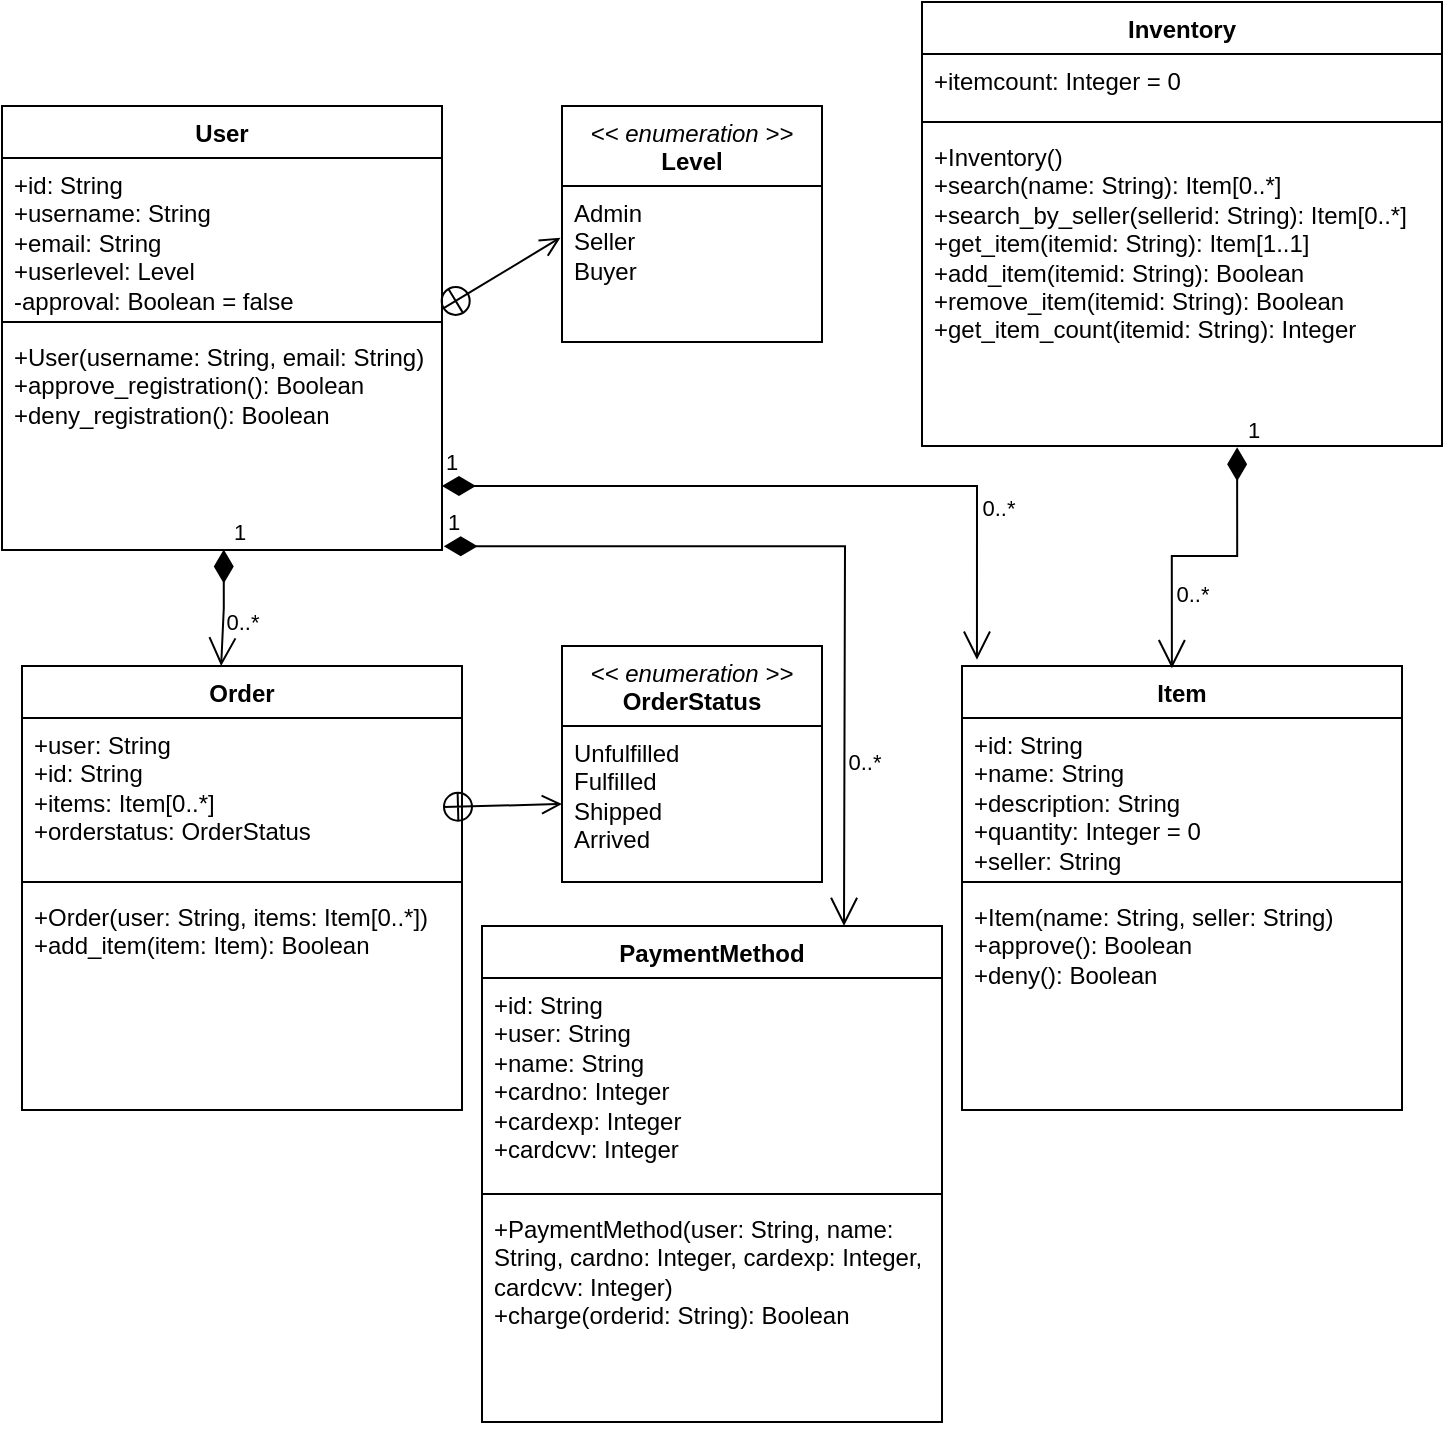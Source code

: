 <mxfile version="24.7.17">
  <diagram name="Page-1" id="c4acf3e9-155e-7222-9cf6-157b1a14988f">
    <mxGraphModel dx="1195" dy="764" grid="1" gridSize="10" guides="1" tooltips="1" connect="1" arrows="1" fold="1" page="1" pageScale="1" pageWidth="850" pageHeight="1100" background="none" math="0" shadow="0">
      <root>
        <mxCell id="0" />
        <mxCell id="1" parent="0" />
        <mxCell id="Z_GyuDmzpreW9gQNdIOl-5" value="User" style="swimlane;fontStyle=1;align=center;verticalAlign=top;childLayout=stackLayout;horizontal=1;startSize=26;horizontalStack=0;resizeParent=1;resizeParentMax=0;resizeLast=0;collapsible=1;marginBottom=0;whiteSpace=wrap;html=1;" vertex="1" parent="1">
          <mxGeometry x="40" y="80" width="220" height="222" as="geometry" />
        </mxCell>
        <mxCell id="Z_GyuDmzpreW9gQNdIOl-6" value="&lt;div&gt;+id: String&lt;/div&gt;&lt;div&gt;+username: String&lt;/div&gt;&lt;div&gt;+email: String&lt;/div&gt;&lt;div&gt;+userlevel: Level&lt;br&gt;&lt;/div&gt;&lt;div&gt;-approval: Boolean = false&lt;br&gt;&lt;/div&gt;" style="text;strokeColor=none;fillColor=none;align=left;verticalAlign=top;spacingLeft=4;spacingRight=4;overflow=hidden;rotatable=0;points=[[0,0.5],[1,0.5]];portConstraint=eastwest;whiteSpace=wrap;html=1;" vertex="1" parent="Z_GyuDmzpreW9gQNdIOl-5">
          <mxGeometry y="26" width="220" height="78" as="geometry" />
        </mxCell>
        <mxCell id="Z_GyuDmzpreW9gQNdIOl-7" value="" style="line;strokeWidth=1;fillColor=none;align=left;verticalAlign=middle;spacingTop=-1;spacingLeft=3;spacingRight=3;rotatable=0;labelPosition=right;points=[];portConstraint=eastwest;strokeColor=inherit;" vertex="1" parent="Z_GyuDmzpreW9gQNdIOl-5">
          <mxGeometry y="104" width="220" height="8" as="geometry" />
        </mxCell>
        <mxCell id="Z_GyuDmzpreW9gQNdIOl-8" value="&lt;div&gt;+User(username: String, email: String)&lt;/div&gt;&lt;div&gt;+approve_registration(): Boolean&lt;/div&gt;&lt;div&gt;+deny_registration(): Boolean&lt;br&gt;&lt;/div&gt;" style="text;strokeColor=none;fillColor=none;align=left;verticalAlign=top;spacingLeft=4;spacingRight=4;overflow=hidden;rotatable=0;points=[[0,0.5],[1,0.5]];portConstraint=eastwest;whiteSpace=wrap;html=1;" vertex="1" parent="Z_GyuDmzpreW9gQNdIOl-5">
          <mxGeometry y="112" width="220" height="110" as="geometry" />
        </mxCell>
        <mxCell id="Z_GyuDmzpreW9gQNdIOl-9" value="Inventory" style="swimlane;fontStyle=1;align=center;verticalAlign=top;childLayout=stackLayout;horizontal=1;startSize=26;horizontalStack=0;resizeParent=1;resizeParentMax=0;resizeLast=0;collapsible=1;marginBottom=0;whiteSpace=wrap;html=1;" vertex="1" parent="1">
          <mxGeometry x="500" y="28" width="260" height="222" as="geometry" />
        </mxCell>
        <mxCell id="Z_GyuDmzpreW9gQNdIOl-10" value="+itemcount: Integer = 0" style="text;strokeColor=none;fillColor=none;align=left;verticalAlign=top;spacingLeft=4;spacingRight=4;overflow=hidden;rotatable=0;points=[[0,0.5],[1,0.5]];portConstraint=eastwest;whiteSpace=wrap;html=1;" vertex="1" parent="Z_GyuDmzpreW9gQNdIOl-9">
          <mxGeometry y="26" width="260" height="30" as="geometry" />
        </mxCell>
        <mxCell id="Z_GyuDmzpreW9gQNdIOl-11" value="" style="line;strokeWidth=1;fillColor=none;align=left;verticalAlign=middle;spacingTop=-1;spacingLeft=3;spacingRight=3;rotatable=0;labelPosition=right;points=[];portConstraint=eastwest;strokeColor=inherit;" vertex="1" parent="Z_GyuDmzpreW9gQNdIOl-9">
          <mxGeometry y="56" width="260" height="8" as="geometry" />
        </mxCell>
        <mxCell id="Z_GyuDmzpreW9gQNdIOl-12" value="&lt;div&gt;+Inventory()&lt;/div&gt;&lt;div&gt;+search(name: String): Item[0..*]&lt;/div&gt;&lt;div&gt;+search_by_seller(sellerid: String): Item[0..*]&lt;/div&gt;&lt;div&gt;+get_item(itemid: String): Item[1..1]&lt;/div&gt;&lt;div&gt;+add_item(itemid: String): Boolean&lt;/div&gt;&lt;div&gt;+remove_item(itemid: String): Boolean&lt;/div&gt;&lt;div&gt;+get_item_count(itemid: String): Integer&lt;br&gt;&lt;/div&gt;" style="text;strokeColor=none;fillColor=none;align=left;verticalAlign=top;spacingLeft=4;spacingRight=4;overflow=hidden;rotatable=0;points=[[0,0.5],[1,0.5]];portConstraint=eastwest;whiteSpace=wrap;html=1;" vertex="1" parent="Z_GyuDmzpreW9gQNdIOl-9">
          <mxGeometry y="64" width="260" height="158" as="geometry" />
        </mxCell>
        <mxCell id="Z_GyuDmzpreW9gQNdIOl-13" value="Item" style="swimlane;fontStyle=1;align=center;verticalAlign=top;childLayout=stackLayout;horizontal=1;startSize=26;horizontalStack=0;resizeParent=1;resizeParentMax=0;resizeLast=0;collapsible=1;marginBottom=0;whiteSpace=wrap;html=1;" vertex="1" parent="1">
          <mxGeometry x="520" y="360" width="220" height="222" as="geometry" />
        </mxCell>
        <mxCell id="Z_GyuDmzpreW9gQNdIOl-14" value="&lt;div&gt;+id: String&lt;br&gt;&lt;/div&gt;&lt;div&gt;+name: String&lt;/div&gt;&lt;div&gt;+description: String&lt;/div&gt;&lt;div&gt;+quantity: Integer = 0&lt;br&gt;&lt;/div&gt;&lt;div&gt;+seller: String&lt;/div&gt;" style="text;strokeColor=none;fillColor=none;align=left;verticalAlign=top;spacingLeft=4;spacingRight=4;overflow=hidden;rotatable=0;points=[[0,0.5],[1,0.5]];portConstraint=eastwest;whiteSpace=wrap;html=1;" vertex="1" parent="Z_GyuDmzpreW9gQNdIOl-13">
          <mxGeometry y="26" width="220" height="78" as="geometry" />
        </mxCell>
        <mxCell id="Z_GyuDmzpreW9gQNdIOl-15" value="" style="line;strokeWidth=1;fillColor=none;align=left;verticalAlign=middle;spacingTop=-1;spacingLeft=3;spacingRight=3;rotatable=0;labelPosition=right;points=[];portConstraint=eastwest;strokeColor=inherit;" vertex="1" parent="Z_GyuDmzpreW9gQNdIOl-13">
          <mxGeometry y="104" width="220" height="8" as="geometry" />
        </mxCell>
        <mxCell id="Z_GyuDmzpreW9gQNdIOl-16" value="&lt;div&gt;+Item(name: String, seller: String)&lt;/div&gt;&lt;div&gt;+approve(): Boolean&lt;/div&gt;&lt;div&gt;+deny(): Boolean&lt;br&gt;&lt;/div&gt;&lt;div&gt;&lt;br&gt;&lt;/div&gt;" style="text;strokeColor=none;fillColor=none;align=left;verticalAlign=top;spacingLeft=4;spacingRight=4;overflow=hidden;rotatable=0;points=[[0,0.5],[1,0.5]];portConstraint=eastwest;whiteSpace=wrap;html=1;" vertex="1" parent="Z_GyuDmzpreW9gQNdIOl-13">
          <mxGeometry y="112" width="220" height="110" as="geometry" />
        </mxCell>
        <mxCell id="Z_GyuDmzpreW9gQNdIOl-17" value="Order" style="swimlane;fontStyle=1;align=center;verticalAlign=top;childLayout=stackLayout;horizontal=1;startSize=26;horizontalStack=0;resizeParent=1;resizeParentMax=0;resizeLast=0;collapsible=1;marginBottom=0;whiteSpace=wrap;html=1;" vertex="1" parent="1">
          <mxGeometry x="50" y="360" width="220" height="222" as="geometry" />
        </mxCell>
        <mxCell id="Z_GyuDmzpreW9gQNdIOl-18" value="&lt;div&gt;+user: String&lt;/div&gt;&lt;div&gt;+id: String&lt;br&gt;&lt;/div&gt;&lt;div&gt;+items: Item[0..*]&lt;/div&gt;&lt;div&gt;+orderstatus: OrderStatus&lt;br&gt;&lt;/div&gt;" style="text;strokeColor=none;fillColor=none;align=left;verticalAlign=top;spacingLeft=4;spacingRight=4;overflow=hidden;rotatable=0;points=[[0,0.5],[1,0.5]];portConstraint=eastwest;whiteSpace=wrap;html=1;" vertex="1" parent="Z_GyuDmzpreW9gQNdIOl-17">
          <mxGeometry y="26" width="220" height="78" as="geometry" />
        </mxCell>
        <mxCell id="Z_GyuDmzpreW9gQNdIOl-19" value="" style="line;strokeWidth=1;fillColor=none;align=left;verticalAlign=middle;spacingTop=-1;spacingLeft=3;spacingRight=3;rotatable=0;labelPosition=right;points=[];portConstraint=eastwest;strokeColor=inherit;" vertex="1" parent="Z_GyuDmzpreW9gQNdIOl-17">
          <mxGeometry y="104" width="220" height="8" as="geometry" />
        </mxCell>
        <mxCell id="Z_GyuDmzpreW9gQNdIOl-20" value="&lt;div&gt;+Order(user: String, items: Item[0..*])&lt;/div&gt;&lt;div&gt;+add_item(item: Item): Boolean&lt;br&gt;&lt;/div&gt;" style="text;strokeColor=none;fillColor=none;align=left;verticalAlign=top;spacingLeft=4;spacingRight=4;overflow=hidden;rotatable=0;points=[[0,0.5],[1,0.5]];portConstraint=eastwest;whiteSpace=wrap;html=1;" vertex="1" parent="Z_GyuDmzpreW9gQNdIOl-17">
          <mxGeometry y="112" width="220" height="110" as="geometry" />
        </mxCell>
        <mxCell id="Z_GyuDmzpreW9gQNdIOl-21" value="&lt;i&gt;&lt;span style=&quot;font-weight: normal;&quot;&gt;&amp;lt;&amp;lt; enumeration &amp;gt;&amp;gt;&lt;/span&gt;&lt;/i&gt;&lt;br&gt;&lt;div&gt;Level&lt;/div&gt;" style="swimlane;fontStyle=1;align=center;verticalAlign=top;childLayout=stackLayout;horizontal=1;startSize=40;horizontalStack=0;resizeParent=1;resizeParentMax=0;resizeLast=0;collapsible=1;marginBottom=0;whiteSpace=wrap;html=1;" vertex="1" parent="1">
          <mxGeometry x="320" y="80" width="130" height="118" as="geometry" />
        </mxCell>
        <mxCell id="Z_GyuDmzpreW9gQNdIOl-22" value="&lt;div&gt;Admin&lt;/div&gt;&lt;div&gt;Seller&lt;/div&gt;&lt;div&gt;Buyer&lt;br&gt;&lt;/div&gt;" style="text;strokeColor=none;fillColor=none;align=left;verticalAlign=top;spacingLeft=4;spacingRight=4;overflow=hidden;rotatable=0;points=[[0,0.5],[1,0.5]];portConstraint=eastwest;whiteSpace=wrap;html=1;" vertex="1" parent="Z_GyuDmzpreW9gQNdIOl-21">
          <mxGeometry y="40" width="130" height="78" as="geometry" />
        </mxCell>
        <mxCell id="Z_GyuDmzpreW9gQNdIOl-28" value="PaymentMethod" style="swimlane;fontStyle=1;align=center;verticalAlign=top;childLayout=stackLayout;horizontal=1;startSize=26;horizontalStack=0;resizeParent=1;resizeParentMax=0;resizeLast=0;collapsible=1;marginBottom=0;whiteSpace=wrap;html=1;" vertex="1" parent="1">
          <mxGeometry x="280" y="490" width="230" height="248" as="geometry" />
        </mxCell>
        <mxCell id="Z_GyuDmzpreW9gQNdIOl-29" value="&lt;div&gt;+id: String&lt;/div&gt;&lt;div&gt;+user: String&lt;/div&gt;&lt;div&gt;+name: String&lt;br&gt;&lt;/div&gt;&lt;div&gt;+cardno: Integer&lt;/div&gt;&lt;div&gt;+cardexp: Integer&lt;/div&gt;&lt;div&gt;+cardcvv: Integer&lt;br&gt;&lt;/div&gt;" style="text;strokeColor=none;fillColor=none;align=left;verticalAlign=top;spacingLeft=4;spacingRight=4;overflow=hidden;rotatable=0;points=[[0,0.5],[1,0.5]];portConstraint=eastwest;whiteSpace=wrap;html=1;" vertex="1" parent="Z_GyuDmzpreW9gQNdIOl-28">
          <mxGeometry y="26" width="230" height="104" as="geometry" />
        </mxCell>
        <mxCell id="Z_GyuDmzpreW9gQNdIOl-30" value="" style="line;strokeWidth=1;fillColor=none;align=left;verticalAlign=middle;spacingTop=-1;spacingLeft=3;spacingRight=3;rotatable=0;labelPosition=right;points=[];portConstraint=eastwest;strokeColor=inherit;" vertex="1" parent="Z_GyuDmzpreW9gQNdIOl-28">
          <mxGeometry y="130" width="230" height="8" as="geometry" />
        </mxCell>
        <mxCell id="Z_GyuDmzpreW9gQNdIOl-31" value="&lt;div&gt;+PaymentMethod(user: String, name: String, cardno: Integer, cardexp: Integer, cardcvv: Integer)&lt;/div&gt;&lt;div&gt;+charge(orderid: String): Boolean&lt;br&gt;&lt;/div&gt;" style="text;strokeColor=none;fillColor=none;align=left;verticalAlign=top;spacingLeft=4;spacingRight=4;overflow=hidden;rotatable=0;points=[[0,0.5],[1,0.5]];portConstraint=eastwest;whiteSpace=wrap;html=1;" vertex="1" parent="Z_GyuDmzpreW9gQNdIOl-28">
          <mxGeometry y="138" width="230" height="110" as="geometry" />
        </mxCell>
        <mxCell id="Z_GyuDmzpreW9gQNdIOl-37" value="1" style="endArrow=open;html=1;endSize=12;startArrow=diamondThin;startSize=14;startFill=1;edgeStyle=orthogonalEdgeStyle;align=left;verticalAlign=bottom;rounded=0;entryX=0.477;entryY=0.005;entryDx=0;entryDy=0;entryPerimeter=0;exitX=0.606;exitY=1.004;exitDx=0;exitDy=0;exitPerimeter=0;" edge="1" parent="1" source="Z_GyuDmzpreW9gQNdIOl-12" target="Z_GyuDmzpreW9gQNdIOl-13">
          <mxGeometry x="-1" y="3" relative="1" as="geometry">
            <mxPoint x="625" y="302" as="sourcePoint" />
            <mxPoint x="785" y="302" as="targetPoint" />
          </mxGeometry>
        </mxCell>
        <mxCell id="Z_GyuDmzpreW9gQNdIOl-38" value="0..*" style="edgeLabel;html=1;align=center;verticalAlign=middle;resizable=0;points=[];" vertex="1" connectable="0" parent="Z_GyuDmzpreW9gQNdIOl-37">
          <mxGeometry x="0.634" y="10" relative="1" as="geometry">
            <mxPoint y="-11" as="offset" />
          </mxGeometry>
        </mxCell>
        <mxCell id="Z_GyuDmzpreW9gQNdIOl-39" value="&lt;i&gt;&lt;span style=&quot;font-weight: normal;&quot;&gt;&amp;lt;&amp;lt; enumeration &amp;gt;&amp;gt;&lt;/span&gt;&lt;/i&gt;&lt;br&gt;&lt;div&gt;OrderStatus&lt;/div&gt;" style="swimlane;fontStyle=1;align=center;verticalAlign=top;childLayout=stackLayout;horizontal=1;startSize=40;horizontalStack=0;resizeParent=1;resizeParentMax=0;resizeLast=0;collapsible=1;marginBottom=0;whiteSpace=wrap;html=1;" vertex="1" parent="1">
          <mxGeometry x="320" y="350" width="130" height="118" as="geometry" />
        </mxCell>
        <mxCell id="Z_GyuDmzpreW9gQNdIOl-40" value="&lt;div&gt;Unfulfilled&lt;/div&gt;&lt;div&gt;Fulfilled&lt;/div&gt;&lt;div&gt;Shipped&lt;/div&gt;&lt;div&gt;Arrived&lt;br&gt;&lt;/div&gt;" style="text;strokeColor=none;fillColor=none;align=left;verticalAlign=top;spacingLeft=4;spacingRight=4;overflow=hidden;rotatable=0;points=[[0,0.5],[1,0.5]];portConstraint=eastwest;whiteSpace=wrap;html=1;" vertex="1" parent="Z_GyuDmzpreW9gQNdIOl-39">
          <mxGeometry y="40" width="130" height="78" as="geometry" />
        </mxCell>
        <mxCell id="Z_GyuDmzpreW9gQNdIOl-41" value="" style="endArrow=open;startArrow=circlePlus;endFill=0;startFill=0;endSize=8;html=1;rounded=0;entryX=0;entryY=0.5;entryDx=0;entryDy=0;" edge="1" parent="1" target="Z_GyuDmzpreW9gQNdIOl-40">
          <mxGeometry width="160" relative="1" as="geometry">
            <mxPoint x="260" y="430.58" as="sourcePoint" />
            <mxPoint x="420" y="430.58" as="targetPoint" />
          </mxGeometry>
        </mxCell>
        <mxCell id="Z_GyuDmzpreW9gQNdIOl-42" value="" style="endArrow=open;startArrow=circlePlus;endFill=0;startFill=0;endSize=8;html=1;rounded=0;entryX=-0.006;entryY=0.331;entryDx=0;entryDy=0;entryPerimeter=0;" edge="1" parent="1" target="Z_GyuDmzpreW9gQNdIOl-22">
          <mxGeometry width="160" relative="1" as="geometry">
            <mxPoint x="260" y="181.58" as="sourcePoint" />
            <mxPoint x="320" y="110" as="targetPoint" />
          </mxGeometry>
        </mxCell>
        <mxCell id="Z_GyuDmzpreW9gQNdIOl-43" value="1" style="endArrow=open;html=1;endSize=12;startArrow=diamondThin;startSize=14;startFill=1;edgeStyle=orthogonalEdgeStyle;align=left;verticalAlign=bottom;rounded=0;exitX=0.504;exitY=0.998;exitDx=0;exitDy=0;exitPerimeter=0;" edge="1" parent="1" source="Z_GyuDmzpreW9gQNdIOl-8">
          <mxGeometry x="-1" y="3" relative="1" as="geometry">
            <mxPoint x="149.58" y="310" as="sourcePoint" />
            <mxPoint x="149.58" y="360" as="targetPoint" />
          </mxGeometry>
        </mxCell>
        <mxCell id="Z_GyuDmzpreW9gQNdIOl-44" value="0..*" style="edgeLabel;html=1;align=center;verticalAlign=middle;resizable=0;points=[];" vertex="1" connectable="0" parent="Z_GyuDmzpreW9gQNdIOl-43">
          <mxGeometry x="0.634" y="10" relative="1" as="geometry">
            <mxPoint y="-11" as="offset" />
          </mxGeometry>
        </mxCell>
        <mxCell id="Z_GyuDmzpreW9gQNdIOl-48" value="1" style="endArrow=open;html=1;endSize=12;startArrow=diamondThin;startSize=14;startFill=1;edgeStyle=orthogonalEdgeStyle;align=left;verticalAlign=bottom;rounded=0;exitX=1.004;exitY=0.983;exitDx=0;exitDy=0;exitPerimeter=0;" edge="1" parent="1" source="Z_GyuDmzpreW9gQNdIOl-8">
          <mxGeometry x="-1" y="3" relative="1" as="geometry">
            <mxPoint x="260" y="255" as="sourcePoint" />
            <mxPoint x="461" y="490" as="targetPoint" />
          </mxGeometry>
        </mxCell>
        <mxCell id="Z_GyuDmzpreW9gQNdIOl-49" value="0..*" style="edgeLabel;html=1;align=center;verticalAlign=middle;resizable=0;points=[];" vertex="1" connectable="0" parent="Z_GyuDmzpreW9gQNdIOl-48">
          <mxGeometry x="0.634" y="10" relative="1" as="geometry">
            <mxPoint y="-11" as="offset" />
          </mxGeometry>
        </mxCell>
        <mxCell id="Z_GyuDmzpreW9gQNdIOl-51" value="1" style="endArrow=open;html=1;endSize=12;startArrow=diamondThin;startSize=14;startFill=1;edgeStyle=orthogonalEdgeStyle;align=left;verticalAlign=bottom;rounded=0;entryX=0.034;entryY=-0.014;entryDx=0;entryDy=0;entryPerimeter=0;exitX=1;exitY=0.709;exitDx=0;exitDy=0;exitPerimeter=0;" edge="1" parent="1" source="Z_GyuDmzpreW9gQNdIOl-8" target="Z_GyuDmzpreW9gQNdIOl-13">
          <mxGeometry x="-1" y="3" relative="1" as="geometry">
            <mxPoint x="260" y="279" as="sourcePoint" />
            <mxPoint x="464" y="476" as="targetPoint" />
          </mxGeometry>
        </mxCell>
        <mxCell id="Z_GyuDmzpreW9gQNdIOl-52" value="0..*" style="edgeLabel;html=1;align=center;verticalAlign=middle;resizable=0;points=[];" vertex="1" connectable="0" parent="Z_GyuDmzpreW9gQNdIOl-51">
          <mxGeometry x="0.634" y="10" relative="1" as="geometry">
            <mxPoint y="-11" as="offset" />
          </mxGeometry>
        </mxCell>
      </root>
    </mxGraphModel>
  </diagram>
</mxfile>
